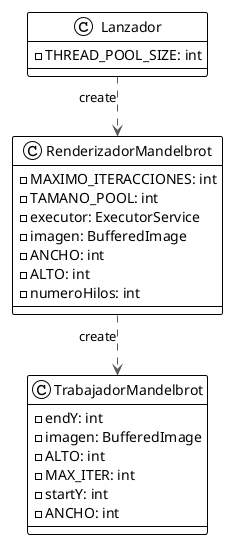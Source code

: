 @startuml

!theme plain
top to bottom direction
skinparam linetype ortho

class Lanzador {
  - THREAD_POOL_SIZE: int
}
class RenderizadorMandelbrot {
  - MAXIMO_ITERACCIONES: int
  - TAMANO_POOL: int
  - executor: ExecutorService
  - imagen: BufferedImage
  - ANCHO: int
  - ALTO: int
  - numeroHilos: int
}
class TrabajadorMandelbrot {
  - endY: int
  - imagen: BufferedImage
  - ALTO: int
  - MAX_ITER: int
  - startY: int
  - ANCHO: int
}

Lanzador                -[#595959,dashed]->  RenderizadorMandelbrot : "«create»"
RenderizadorMandelbrot  -[#595959,dashed]->  TrabajadorMandelbrot   : "«create»"
@enduml
